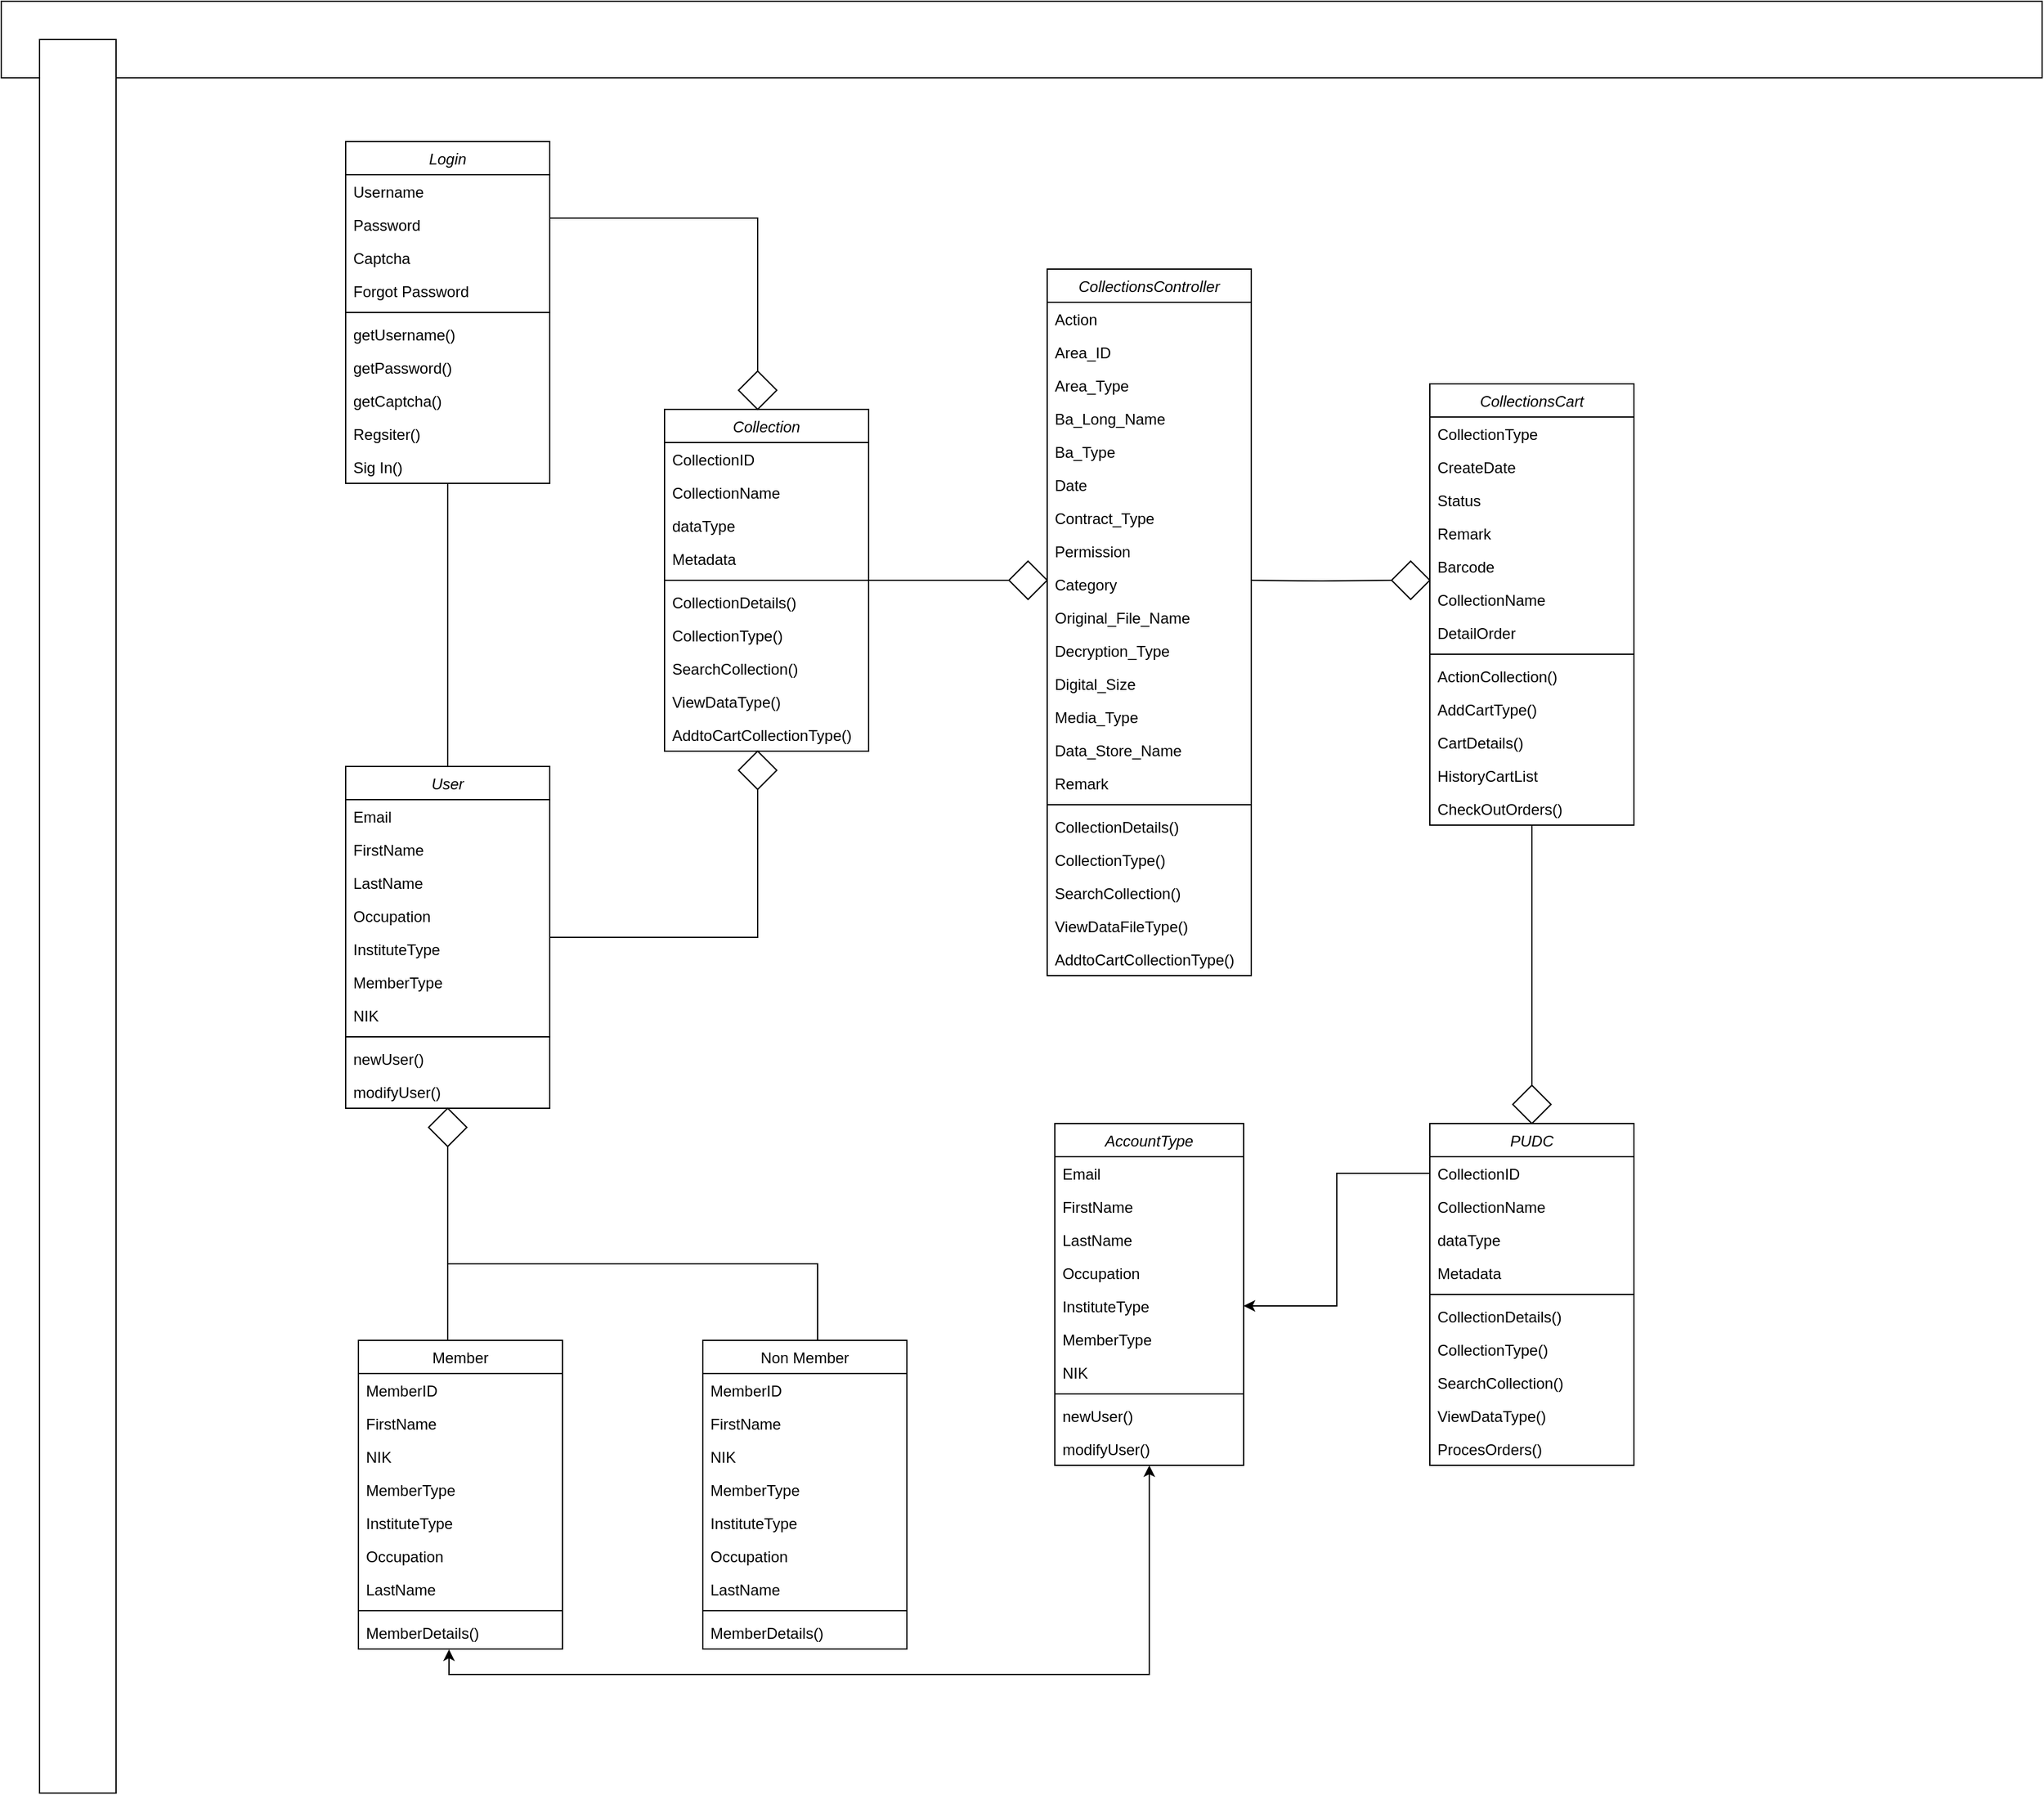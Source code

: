 <mxfile version="24.4.14" type="github">
  <diagram id="C5RBs43oDa-KdzZeNtuy" name="Page-1">
    <mxGraphModel dx="2333" dy="1451" grid="1" gridSize="10" guides="1" tooltips="1" connect="1" arrows="1" fold="1" page="1" pageScale="1" pageWidth="827" pageHeight="1169" math="0" shadow="0">
      <root>
        <mxCell id="WIyWlLk6GJQsqaUBKTNV-0" />
        <mxCell id="WIyWlLk6GJQsqaUBKTNV-1" parent="WIyWlLk6GJQsqaUBKTNV-0" />
        <mxCell id="UqQDtrvX5HuczE6TUt0a-64" style="edgeStyle=orthogonalEdgeStyle;rounded=0;orthogonalLoop=1;jettySize=auto;html=1;entryX=0.5;entryY=0;entryDx=0;entryDy=0;endArrow=none;endFill=0;" edge="1" parent="WIyWlLk6GJQsqaUBKTNV-1" source="UqQDtrvX5HuczE6TUt0a-0" target="UqQDtrvX5HuczE6TUt0a-16">
          <mxGeometry relative="1" as="geometry" />
        </mxCell>
        <mxCell id="UqQDtrvX5HuczE6TUt0a-68" value="" style="edgeStyle=orthogonalEdgeStyle;rounded=0;orthogonalLoop=1;jettySize=auto;html=1;endArrow=none;endFill=0;entryX=0.5;entryY=0;entryDx=0;entryDy=0;" edge="1" parent="WIyWlLk6GJQsqaUBKTNV-1" target="UqQDtrvX5HuczE6TUt0a-67">
          <mxGeometry relative="1" as="geometry">
            <mxPoint x="430" y="200.001" as="sourcePoint" />
            <mxPoint x="593.0" y="246.91" as="targetPoint" />
            <Array as="points">
              <mxPoint x="593" y="200" />
            </Array>
          </mxGeometry>
        </mxCell>
        <mxCell id="UqQDtrvX5HuczE6TUt0a-0" value="Login" style="swimlane;fontStyle=2;align=center;verticalAlign=top;childLayout=stackLayout;horizontal=1;startSize=26;horizontalStack=0;resizeParent=1;resizeLast=0;collapsible=1;marginBottom=0;rounded=0;shadow=0;strokeWidth=1;" vertex="1" parent="WIyWlLk6GJQsqaUBKTNV-1">
          <mxGeometry x="270" y="140" width="160" height="268" as="geometry">
            <mxRectangle x="230" y="140" width="160" height="26" as="alternateBounds" />
          </mxGeometry>
        </mxCell>
        <mxCell id="UqQDtrvX5HuczE6TUt0a-1" value="Username" style="text;align=left;verticalAlign=top;spacingLeft=4;spacingRight=4;overflow=hidden;rotatable=0;points=[[0,0.5],[1,0.5]];portConstraint=eastwest;" vertex="1" parent="UqQDtrvX5HuczE6TUt0a-0">
          <mxGeometry y="26" width="160" height="26" as="geometry" />
        </mxCell>
        <mxCell id="UqQDtrvX5HuczE6TUt0a-2" value="Password" style="text;align=left;verticalAlign=top;spacingLeft=4;spacingRight=4;overflow=hidden;rotatable=0;points=[[0,0.5],[1,0.5]];portConstraint=eastwest;rounded=0;shadow=0;html=0;" vertex="1" parent="UqQDtrvX5HuczE6TUt0a-0">
          <mxGeometry y="52" width="160" height="26" as="geometry" />
        </mxCell>
        <mxCell id="UqQDtrvX5HuczE6TUt0a-3" value="Captcha" style="text;align=left;verticalAlign=top;spacingLeft=4;spacingRight=4;overflow=hidden;rotatable=0;points=[[0,0.5],[1,0.5]];portConstraint=eastwest;rounded=0;shadow=0;html=0;" vertex="1" parent="UqQDtrvX5HuczE6TUt0a-0">
          <mxGeometry y="78" width="160" height="26" as="geometry" />
        </mxCell>
        <mxCell id="UqQDtrvX5HuczE6TUt0a-10" value="Forgot Password" style="text;align=left;verticalAlign=top;spacingLeft=4;spacingRight=4;overflow=hidden;rotatable=0;points=[[0,0.5],[1,0.5]];portConstraint=eastwest;rounded=0;shadow=0;html=0;" vertex="1" parent="UqQDtrvX5HuczE6TUt0a-0">
          <mxGeometry y="104" width="160" height="26" as="geometry" />
        </mxCell>
        <mxCell id="UqQDtrvX5HuczE6TUt0a-4" value="" style="line;html=1;strokeWidth=1;align=left;verticalAlign=middle;spacingTop=-1;spacingLeft=3;spacingRight=3;rotatable=0;labelPosition=right;points=[];portConstraint=eastwest;" vertex="1" parent="UqQDtrvX5HuczE6TUt0a-0">
          <mxGeometry y="130" width="160" height="8" as="geometry" />
        </mxCell>
        <mxCell id="UqQDtrvX5HuczE6TUt0a-5" value="getUsername()" style="text;align=left;verticalAlign=top;spacingLeft=4;spacingRight=4;overflow=hidden;rotatable=0;points=[[0,0.5],[1,0.5]];portConstraint=eastwest;" vertex="1" parent="UqQDtrvX5HuczE6TUt0a-0">
          <mxGeometry y="138" width="160" height="26" as="geometry" />
        </mxCell>
        <mxCell id="UqQDtrvX5HuczE6TUt0a-6" value="getPassword()" style="text;align=left;verticalAlign=top;spacingLeft=4;spacingRight=4;overflow=hidden;rotatable=0;points=[[0,0.5],[1,0.5]];portConstraint=eastwest;" vertex="1" parent="UqQDtrvX5HuczE6TUt0a-0">
          <mxGeometry y="164" width="160" height="26" as="geometry" />
        </mxCell>
        <mxCell id="UqQDtrvX5HuczE6TUt0a-7" value="getCaptcha()" style="text;align=left;verticalAlign=top;spacingLeft=4;spacingRight=4;overflow=hidden;rotatable=0;points=[[0,0.5],[1,0.5]];portConstraint=eastwest;" vertex="1" parent="UqQDtrvX5HuczE6TUt0a-0">
          <mxGeometry y="190" width="160" height="26" as="geometry" />
        </mxCell>
        <mxCell id="UqQDtrvX5HuczE6TUt0a-52" value="Regsiter()" style="text;align=left;verticalAlign=top;spacingLeft=4;spacingRight=4;overflow=hidden;rotatable=0;points=[[0,0.5],[1,0.5]];portConstraint=eastwest;" vertex="1" parent="UqQDtrvX5HuczE6TUt0a-0">
          <mxGeometry y="216" width="160" height="26" as="geometry" />
        </mxCell>
        <mxCell id="UqQDtrvX5HuczE6TUt0a-8" value="Sig In()" style="text;align=left;verticalAlign=top;spacingLeft=4;spacingRight=4;overflow=hidden;rotatable=0;points=[[0,0.5],[1,0.5]];portConstraint=eastwest;" vertex="1" parent="UqQDtrvX5HuczE6TUt0a-0">
          <mxGeometry y="242" width="160" height="26" as="geometry" />
        </mxCell>
        <mxCell id="UqQDtrvX5HuczE6TUt0a-70" value="" style="edgeStyle=orthogonalEdgeStyle;rounded=0;orthogonalLoop=1;jettySize=auto;html=1;endArrow=none;endFill=0;" edge="1" parent="WIyWlLk6GJQsqaUBKTNV-1" source="UqQDtrvX5HuczE6TUt0a-16" target="UqQDtrvX5HuczE6TUt0a-69">
          <mxGeometry relative="1" as="geometry">
            <Array as="points">
              <mxPoint x="593" y="764" />
            </Array>
          </mxGeometry>
        </mxCell>
        <mxCell id="UqQDtrvX5HuczE6TUt0a-16" value="User" style="swimlane;fontStyle=2;align=center;verticalAlign=top;childLayout=stackLayout;horizontal=1;startSize=26;horizontalStack=0;resizeParent=1;resizeLast=0;collapsible=1;marginBottom=0;rounded=0;shadow=0;strokeWidth=1;" vertex="1" parent="WIyWlLk6GJQsqaUBKTNV-1">
          <mxGeometry x="270" y="630" width="160" height="268" as="geometry">
            <mxRectangle x="230" y="140" width="160" height="26" as="alternateBounds" />
          </mxGeometry>
        </mxCell>
        <mxCell id="UqQDtrvX5HuczE6TUt0a-17" value="Email    " style="text;align=left;verticalAlign=top;spacingLeft=4;spacingRight=4;overflow=hidden;rotatable=0;points=[[0,0.5],[1,0.5]];portConstraint=eastwest;" vertex="1" parent="UqQDtrvX5HuczE6TUt0a-16">
          <mxGeometry y="26" width="160" height="26" as="geometry" />
        </mxCell>
        <mxCell id="UqQDtrvX5HuczE6TUt0a-18" value="FirstName" style="text;align=left;verticalAlign=top;spacingLeft=4;spacingRight=4;overflow=hidden;rotatable=0;points=[[0,0.5],[1,0.5]];portConstraint=eastwest;rounded=0;shadow=0;html=0;" vertex="1" parent="UqQDtrvX5HuczE6TUt0a-16">
          <mxGeometry y="52" width="160" height="26" as="geometry" />
        </mxCell>
        <mxCell id="UqQDtrvX5HuczE6TUt0a-19" value="LastName" style="text;align=left;verticalAlign=top;spacingLeft=4;spacingRight=4;overflow=hidden;rotatable=0;points=[[0,0.5],[1,0.5]];portConstraint=eastwest;rounded=0;shadow=0;html=0;" vertex="1" parent="UqQDtrvX5HuczE6TUt0a-16">
          <mxGeometry y="78" width="160" height="26" as="geometry" />
        </mxCell>
        <mxCell id="UqQDtrvX5HuczE6TUt0a-20" value="Occupation" style="text;align=left;verticalAlign=top;spacingLeft=4;spacingRight=4;overflow=hidden;rotatable=0;points=[[0,0.5],[1,0.5]];portConstraint=eastwest;" vertex="1" parent="UqQDtrvX5HuczE6TUt0a-16">
          <mxGeometry y="104" width="160" height="26" as="geometry" />
        </mxCell>
        <mxCell id="UqQDtrvX5HuczE6TUt0a-21" value="InstituteType" style="text;align=left;verticalAlign=top;spacingLeft=4;spacingRight=4;overflow=hidden;rotatable=0;points=[[0,0.5],[1,0.5]];portConstraint=eastwest;" vertex="1" parent="UqQDtrvX5HuczE6TUt0a-16">
          <mxGeometry y="130" width="160" height="26" as="geometry" />
        </mxCell>
        <mxCell id="UqQDtrvX5HuczE6TUt0a-22" value="MemberType" style="text;align=left;verticalAlign=top;spacingLeft=4;spacingRight=4;overflow=hidden;rotatable=0;points=[[0,0.5],[1,0.5]];portConstraint=eastwest;" vertex="1" parent="UqQDtrvX5HuczE6TUt0a-16">
          <mxGeometry y="156" width="160" height="26" as="geometry" />
        </mxCell>
        <mxCell id="UqQDtrvX5HuczE6TUt0a-23" value="NIK" style="text;align=left;verticalAlign=top;spacingLeft=4;spacingRight=4;overflow=hidden;rotatable=0;points=[[0,0.5],[1,0.5]];portConstraint=eastwest;rounded=0;shadow=0;html=0;" vertex="1" parent="UqQDtrvX5HuczE6TUt0a-16">
          <mxGeometry y="182" width="160" height="26" as="geometry" />
        </mxCell>
        <mxCell id="UqQDtrvX5HuczE6TUt0a-24" value="" style="line;html=1;strokeWidth=1;align=left;verticalAlign=middle;spacingTop=-1;spacingLeft=3;spacingRight=3;rotatable=0;labelPosition=right;points=[];portConstraint=eastwest;" vertex="1" parent="UqQDtrvX5HuczE6TUt0a-16">
          <mxGeometry y="208" width="160" height="8" as="geometry" />
        </mxCell>
        <mxCell id="UqQDtrvX5HuczE6TUt0a-25" value="newUser()" style="text;align=left;verticalAlign=top;spacingLeft=4;spacingRight=4;overflow=hidden;rotatable=0;points=[[0,0.5],[1,0.5]];portConstraint=eastwest;rounded=0;shadow=0;html=0;" vertex="1" parent="UqQDtrvX5HuczE6TUt0a-16">
          <mxGeometry y="216" width="160" height="26" as="geometry" />
        </mxCell>
        <mxCell id="UqQDtrvX5HuczE6TUt0a-26" value="modifyUser()" style="text;align=left;verticalAlign=top;spacingLeft=4;spacingRight=4;overflow=hidden;rotatable=0;points=[[0,0.5],[1,0.5]];portConstraint=eastwest;" vertex="1" parent="UqQDtrvX5HuczE6TUt0a-16">
          <mxGeometry y="242" width="160" height="26" as="geometry" />
        </mxCell>
        <mxCell id="UqQDtrvX5HuczE6TUt0a-51" style="edgeStyle=orthogonalEdgeStyle;rounded=0;orthogonalLoop=1;jettySize=auto;html=1;entryX=0.5;entryY=1;entryDx=0;entryDy=0;endArrow=none;endFill=0;" edge="1" parent="WIyWlLk6GJQsqaUBKTNV-1" source="UqQDtrvX5HuczE6TUt0a-27" target="UqQDtrvX5HuczE6TUt0a-98">
          <mxGeometry relative="1" as="geometry">
            <mxPoint x="350" y="930" as="targetPoint" />
            <Array as="points">
              <mxPoint x="350" y="1040" />
              <mxPoint x="350" y="1040" />
            </Array>
          </mxGeometry>
        </mxCell>
        <mxCell id="UqQDtrvX5HuczE6TUt0a-27" value="Member" style="swimlane;fontStyle=0;align=center;verticalAlign=top;childLayout=stackLayout;horizontal=1;startSize=26;horizontalStack=0;resizeParent=1;resizeLast=0;collapsible=1;marginBottom=0;rounded=0;shadow=0;strokeWidth=1;" vertex="1" parent="WIyWlLk6GJQsqaUBKTNV-1">
          <mxGeometry x="280" y="1080" width="160" height="242" as="geometry">
            <mxRectangle x="340" y="380" width="170" height="26" as="alternateBounds" />
          </mxGeometry>
        </mxCell>
        <mxCell id="UqQDtrvX5HuczE6TUt0a-28" value="MemberID" style="text;align=left;verticalAlign=top;spacingLeft=4;spacingRight=4;overflow=hidden;rotatable=0;points=[[0,0.5],[1,0.5]];portConstraint=eastwest;" vertex="1" parent="UqQDtrvX5HuczE6TUt0a-27">
          <mxGeometry y="26" width="160" height="26" as="geometry" />
        </mxCell>
        <mxCell id="UqQDtrvX5HuczE6TUt0a-34" value="FirstName" style="text;align=left;verticalAlign=top;spacingLeft=4;spacingRight=4;overflow=hidden;rotatable=0;points=[[0,0.5],[1,0.5]];portConstraint=eastwest;rounded=0;shadow=0;html=0;" vertex="1" parent="UqQDtrvX5HuczE6TUt0a-27">
          <mxGeometry y="52" width="160" height="26" as="geometry" />
        </mxCell>
        <mxCell id="UqQDtrvX5HuczE6TUt0a-39" value="NIK" style="text;align=left;verticalAlign=top;spacingLeft=4;spacingRight=4;overflow=hidden;rotatable=0;points=[[0,0.5],[1,0.5]];portConstraint=eastwest;rounded=0;shadow=0;html=0;" vertex="1" parent="UqQDtrvX5HuczE6TUt0a-27">
          <mxGeometry y="78" width="160" height="26" as="geometry" />
        </mxCell>
        <mxCell id="UqQDtrvX5HuczE6TUt0a-38" value="MemberType" style="text;align=left;verticalAlign=top;spacingLeft=4;spacingRight=4;overflow=hidden;rotatable=0;points=[[0,0.5],[1,0.5]];portConstraint=eastwest;" vertex="1" parent="UqQDtrvX5HuczE6TUt0a-27">
          <mxGeometry y="104" width="160" height="26" as="geometry" />
        </mxCell>
        <mxCell id="UqQDtrvX5HuczE6TUt0a-37" value="InstituteType" style="text;align=left;verticalAlign=top;spacingLeft=4;spacingRight=4;overflow=hidden;rotatable=0;points=[[0,0.5],[1,0.5]];portConstraint=eastwest;" vertex="1" parent="UqQDtrvX5HuczE6TUt0a-27">
          <mxGeometry y="130" width="160" height="26" as="geometry" />
        </mxCell>
        <mxCell id="UqQDtrvX5HuczE6TUt0a-36" value="Occupation" style="text;align=left;verticalAlign=top;spacingLeft=4;spacingRight=4;overflow=hidden;rotatable=0;points=[[0,0.5],[1,0.5]];portConstraint=eastwest;" vertex="1" parent="UqQDtrvX5HuczE6TUt0a-27">
          <mxGeometry y="156" width="160" height="26" as="geometry" />
        </mxCell>
        <mxCell id="UqQDtrvX5HuczE6TUt0a-35" value="LastName" style="text;align=left;verticalAlign=top;spacingLeft=4;spacingRight=4;overflow=hidden;rotatable=0;points=[[0,0.5],[1,0.5]];portConstraint=eastwest;rounded=0;shadow=0;html=0;" vertex="1" parent="UqQDtrvX5HuczE6TUt0a-27">
          <mxGeometry y="182" width="160" height="26" as="geometry" />
        </mxCell>
        <mxCell id="UqQDtrvX5HuczE6TUt0a-29" value="" style="line;html=1;strokeWidth=1;align=left;verticalAlign=middle;spacingTop=-1;spacingLeft=3;spacingRight=3;rotatable=0;labelPosition=right;points=[];portConstraint=eastwest;" vertex="1" parent="UqQDtrvX5HuczE6TUt0a-27">
          <mxGeometry y="208" width="160" height="8" as="geometry" />
        </mxCell>
        <mxCell id="UqQDtrvX5HuczE6TUt0a-31" value="MemberDetails()" style="text;align=left;verticalAlign=top;spacingLeft=4;spacingRight=4;overflow=hidden;rotatable=0;points=[[0,0.5],[1,0.5]];portConstraint=eastwest;" vertex="1" parent="UqQDtrvX5HuczE6TUt0a-27">
          <mxGeometry y="216" width="160" height="26" as="geometry" />
        </mxCell>
        <mxCell id="UqQDtrvX5HuczE6TUt0a-40" value="Non Member" style="swimlane;fontStyle=0;align=center;verticalAlign=top;childLayout=stackLayout;horizontal=1;startSize=26;horizontalStack=0;resizeParent=1;resizeLast=0;collapsible=1;marginBottom=0;rounded=0;shadow=0;strokeWidth=1;" vertex="1" parent="WIyWlLk6GJQsqaUBKTNV-1">
          <mxGeometry x="550" y="1080" width="160" height="242" as="geometry">
            <mxRectangle x="340" y="380" width="170" height="26" as="alternateBounds" />
          </mxGeometry>
        </mxCell>
        <mxCell id="UqQDtrvX5HuczE6TUt0a-41" value="MemberID" style="text;align=left;verticalAlign=top;spacingLeft=4;spacingRight=4;overflow=hidden;rotatable=0;points=[[0,0.5],[1,0.5]];portConstraint=eastwest;" vertex="1" parent="UqQDtrvX5HuczE6TUt0a-40">
          <mxGeometry y="26" width="160" height="26" as="geometry" />
        </mxCell>
        <mxCell id="UqQDtrvX5HuczE6TUt0a-42" value="FirstName" style="text;align=left;verticalAlign=top;spacingLeft=4;spacingRight=4;overflow=hidden;rotatable=0;points=[[0,0.5],[1,0.5]];portConstraint=eastwest;rounded=0;shadow=0;html=0;" vertex="1" parent="UqQDtrvX5HuczE6TUt0a-40">
          <mxGeometry y="52" width="160" height="26" as="geometry" />
        </mxCell>
        <mxCell id="UqQDtrvX5HuczE6TUt0a-43" value="NIK" style="text;align=left;verticalAlign=top;spacingLeft=4;spacingRight=4;overflow=hidden;rotatable=0;points=[[0,0.5],[1,0.5]];portConstraint=eastwest;rounded=0;shadow=0;html=0;" vertex="1" parent="UqQDtrvX5HuczE6TUt0a-40">
          <mxGeometry y="78" width="160" height="26" as="geometry" />
        </mxCell>
        <mxCell id="UqQDtrvX5HuczE6TUt0a-44" value="MemberType" style="text;align=left;verticalAlign=top;spacingLeft=4;spacingRight=4;overflow=hidden;rotatable=0;points=[[0,0.5],[1,0.5]];portConstraint=eastwest;" vertex="1" parent="UqQDtrvX5HuczE6TUt0a-40">
          <mxGeometry y="104" width="160" height="26" as="geometry" />
        </mxCell>
        <mxCell id="UqQDtrvX5HuczE6TUt0a-45" value="InstituteType" style="text;align=left;verticalAlign=top;spacingLeft=4;spacingRight=4;overflow=hidden;rotatable=0;points=[[0,0.5],[1,0.5]];portConstraint=eastwest;" vertex="1" parent="UqQDtrvX5HuczE6TUt0a-40">
          <mxGeometry y="130" width="160" height="26" as="geometry" />
        </mxCell>
        <mxCell id="UqQDtrvX5HuczE6TUt0a-46" value="Occupation" style="text;align=left;verticalAlign=top;spacingLeft=4;spacingRight=4;overflow=hidden;rotatable=0;points=[[0,0.5],[1,0.5]];portConstraint=eastwest;" vertex="1" parent="UqQDtrvX5HuczE6TUt0a-40">
          <mxGeometry y="156" width="160" height="26" as="geometry" />
        </mxCell>
        <mxCell id="UqQDtrvX5HuczE6TUt0a-47" value="LastName" style="text;align=left;verticalAlign=top;spacingLeft=4;spacingRight=4;overflow=hidden;rotatable=0;points=[[0,0.5],[1,0.5]];portConstraint=eastwest;rounded=0;shadow=0;html=0;" vertex="1" parent="UqQDtrvX5HuczE6TUt0a-40">
          <mxGeometry y="182" width="160" height="26" as="geometry" />
        </mxCell>
        <mxCell id="UqQDtrvX5HuczE6TUt0a-48" value="" style="line;html=1;strokeWidth=1;align=left;verticalAlign=middle;spacingTop=-1;spacingLeft=3;spacingRight=3;rotatable=0;labelPosition=right;points=[];portConstraint=eastwest;" vertex="1" parent="UqQDtrvX5HuczE6TUt0a-40">
          <mxGeometry y="208" width="160" height="8" as="geometry" />
        </mxCell>
        <mxCell id="UqQDtrvX5HuczE6TUt0a-49" value="MemberDetails()" style="text;align=left;verticalAlign=top;spacingLeft=4;spacingRight=4;overflow=hidden;rotatable=0;points=[[0,0.5],[1,0.5]];portConstraint=eastwest;" vertex="1" parent="UqQDtrvX5HuczE6TUt0a-40">
          <mxGeometry y="216" width="160" height="26" as="geometry" />
        </mxCell>
        <mxCell id="UqQDtrvX5HuczE6TUt0a-96" value="" style="edgeStyle=orthogonalEdgeStyle;rounded=0;orthogonalLoop=1;jettySize=auto;html=1;entryX=0;entryY=0.5;entryDx=0;entryDy=0;endArrow=none;endFill=0;" edge="1" parent="WIyWlLk6GJQsqaUBKTNV-1" source="UqQDtrvX5HuczE6TUt0a-53" target="UqQDtrvX5HuczE6TUt0a-97">
          <mxGeometry relative="1" as="geometry">
            <mxPoint x="715" y="840" as="targetPoint" />
          </mxGeometry>
        </mxCell>
        <mxCell id="UqQDtrvX5HuczE6TUt0a-53" value="Collection" style="swimlane;fontStyle=2;align=center;verticalAlign=top;childLayout=stackLayout;horizontal=1;startSize=26;horizontalStack=0;resizeParent=1;resizeLast=0;collapsible=1;marginBottom=0;rounded=0;shadow=0;strokeWidth=1;" vertex="1" parent="WIyWlLk6GJQsqaUBKTNV-1">
          <mxGeometry x="520" y="350" width="160" height="268" as="geometry">
            <mxRectangle x="230" y="140" width="160" height="26" as="alternateBounds" />
          </mxGeometry>
        </mxCell>
        <mxCell id="UqQDtrvX5HuczE6TUt0a-54" value="CollectionID" style="text;align=left;verticalAlign=top;spacingLeft=4;spacingRight=4;overflow=hidden;rotatable=0;points=[[0,0.5],[1,0.5]];portConstraint=eastwest;" vertex="1" parent="UqQDtrvX5HuczE6TUt0a-53">
          <mxGeometry y="26" width="160" height="26" as="geometry" />
        </mxCell>
        <mxCell id="UqQDtrvX5HuczE6TUt0a-55" value="CollectionName" style="text;align=left;verticalAlign=top;spacingLeft=4;spacingRight=4;overflow=hidden;rotatable=0;points=[[0,0.5],[1,0.5]];portConstraint=eastwest;rounded=0;shadow=0;html=0;" vertex="1" parent="UqQDtrvX5HuczE6TUt0a-53">
          <mxGeometry y="52" width="160" height="26" as="geometry" />
        </mxCell>
        <mxCell id="UqQDtrvX5HuczE6TUt0a-56" value="dataType" style="text;align=left;verticalAlign=top;spacingLeft=4;spacingRight=4;overflow=hidden;rotatable=0;points=[[0,0.5],[1,0.5]];portConstraint=eastwest;rounded=0;shadow=0;html=0;" vertex="1" parent="UqQDtrvX5HuczE6TUt0a-53">
          <mxGeometry y="78" width="160" height="26" as="geometry" />
        </mxCell>
        <mxCell id="UqQDtrvX5HuczE6TUt0a-57" value="Metadata" style="text;align=left;verticalAlign=top;spacingLeft=4;spacingRight=4;overflow=hidden;rotatable=0;points=[[0,0.5],[1,0.5]];portConstraint=eastwest;rounded=0;shadow=0;html=0;" vertex="1" parent="UqQDtrvX5HuczE6TUt0a-53">
          <mxGeometry y="104" width="160" height="26" as="geometry" />
        </mxCell>
        <mxCell id="UqQDtrvX5HuczE6TUt0a-58" value="" style="line;html=1;strokeWidth=1;align=left;verticalAlign=middle;spacingTop=-1;spacingLeft=3;spacingRight=3;rotatable=0;labelPosition=right;points=[];portConstraint=eastwest;" vertex="1" parent="UqQDtrvX5HuczE6TUt0a-53">
          <mxGeometry y="130" width="160" height="8" as="geometry" />
        </mxCell>
        <mxCell id="UqQDtrvX5HuczE6TUt0a-59" value="CollectionDetails()" style="text;align=left;verticalAlign=top;spacingLeft=4;spacingRight=4;overflow=hidden;rotatable=0;points=[[0,0.5],[1,0.5]];portConstraint=eastwest;" vertex="1" parent="UqQDtrvX5HuczE6TUt0a-53">
          <mxGeometry y="138" width="160" height="26" as="geometry" />
        </mxCell>
        <mxCell id="UqQDtrvX5HuczE6TUt0a-60" value="CollectionType()" style="text;align=left;verticalAlign=top;spacingLeft=4;spacingRight=4;overflow=hidden;rotatable=0;points=[[0,0.5],[1,0.5]];portConstraint=eastwest;" vertex="1" parent="UqQDtrvX5HuczE6TUt0a-53">
          <mxGeometry y="164" width="160" height="26" as="geometry" />
        </mxCell>
        <mxCell id="UqQDtrvX5HuczE6TUt0a-61" value="SearchCollection()" style="text;align=left;verticalAlign=top;spacingLeft=4;spacingRight=4;overflow=hidden;rotatable=0;points=[[0,0.5],[1,0.5]];portConstraint=eastwest;" vertex="1" parent="UqQDtrvX5HuczE6TUt0a-53">
          <mxGeometry y="190" width="160" height="26" as="geometry" />
        </mxCell>
        <mxCell id="UqQDtrvX5HuczE6TUt0a-62" value="ViewDataType()" style="text;align=left;verticalAlign=top;spacingLeft=4;spacingRight=4;overflow=hidden;rotatable=0;points=[[0,0.5],[1,0.5]];portConstraint=eastwest;" vertex="1" parent="UqQDtrvX5HuczE6TUt0a-53">
          <mxGeometry y="216" width="160" height="26" as="geometry" />
        </mxCell>
        <mxCell id="UqQDtrvX5HuczE6TUt0a-63" value="AddtoCartCollectionType()" style="text;align=left;verticalAlign=top;spacingLeft=4;spacingRight=4;overflow=hidden;rotatable=0;points=[[0,0.5],[1,0.5]];portConstraint=eastwest;" vertex="1" parent="UqQDtrvX5HuczE6TUt0a-53">
          <mxGeometry y="242" width="160" height="26" as="geometry" />
        </mxCell>
        <mxCell id="UqQDtrvX5HuczE6TUt0a-67" value="" style="rhombus;whiteSpace=wrap;html=1;verticalAlign=top;fontStyle=2;startSize=26;rounded=0;shadow=0;strokeWidth=1;" vertex="1" parent="WIyWlLk6GJQsqaUBKTNV-1">
          <mxGeometry x="578" y="320" width="30" height="30" as="geometry" />
        </mxCell>
        <mxCell id="UqQDtrvX5HuczE6TUt0a-69" value="" style="rhombus;whiteSpace=wrap;html=1;verticalAlign=top;fontStyle=2;startSize=26;rounded=0;shadow=0;strokeWidth=1;" vertex="1" parent="WIyWlLk6GJQsqaUBKTNV-1">
          <mxGeometry x="578" y="618" width="30" height="30" as="geometry" />
        </mxCell>
        <mxCell id="UqQDtrvX5HuczE6TUt0a-71" value="CollectionsController" style="swimlane;fontStyle=2;align=center;verticalAlign=top;childLayout=stackLayout;horizontal=1;startSize=26;horizontalStack=0;resizeParent=1;resizeLast=0;collapsible=1;marginBottom=0;rounded=0;shadow=0;strokeWidth=1;" vertex="1" parent="WIyWlLk6GJQsqaUBKTNV-1">
          <mxGeometry x="820" y="240" width="160" height="554" as="geometry">
            <mxRectangle x="230" y="140" width="160" height="26" as="alternateBounds" />
          </mxGeometry>
        </mxCell>
        <mxCell id="UqQDtrvX5HuczE6TUt0a-72" value="Action" style="text;align=left;verticalAlign=top;spacingLeft=4;spacingRight=4;overflow=hidden;rotatable=0;points=[[0,0.5],[1,0.5]];portConstraint=eastwest;" vertex="1" parent="UqQDtrvX5HuczE6TUt0a-71">
          <mxGeometry y="26" width="160" height="26" as="geometry" />
        </mxCell>
        <mxCell id="UqQDtrvX5HuczE6TUt0a-73" value="Area_ID" style="text;align=left;verticalAlign=top;spacingLeft=4;spacingRight=4;overflow=hidden;rotatable=0;points=[[0,0.5],[1,0.5]];portConstraint=eastwest;rounded=0;shadow=0;html=0;" vertex="1" parent="UqQDtrvX5HuczE6TUt0a-71">
          <mxGeometry y="52" width="160" height="26" as="geometry" />
        </mxCell>
        <mxCell id="UqQDtrvX5HuczE6TUt0a-74" value="Area_Type" style="text;align=left;verticalAlign=top;spacingLeft=4;spacingRight=4;overflow=hidden;rotatable=0;points=[[0,0.5],[1,0.5]];portConstraint=eastwest;rounded=0;shadow=0;html=0;" vertex="1" parent="UqQDtrvX5HuczE6TUt0a-71">
          <mxGeometry y="78" width="160" height="26" as="geometry" />
        </mxCell>
        <mxCell id="UqQDtrvX5HuczE6TUt0a-75" value="Ba_Long_Name" style="text;align=left;verticalAlign=top;spacingLeft=4;spacingRight=4;overflow=hidden;rotatable=0;points=[[0,0.5],[1,0.5]];portConstraint=eastwest;rounded=0;shadow=0;html=0;" vertex="1" parent="UqQDtrvX5HuczE6TUt0a-71">
          <mxGeometry y="104" width="160" height="26" as="geometry" />
        </mxCell>
        <mxCell id="UqQDtrvX5HuczE6TUt0a-82" value="Ba_Type" style="text;align=left;verticalAlign=top;spacingLeft=4;spacingRight=4;overflow=hidden;rotatable=0;points=[[0,0.5],[1,0.5]];portConstraint=eastwest;rounded=0;shadow=0;html=0;" vertex="1" parent="UqQDtrvX5HuczE6TUt0a-71">
          <mxGeometry y="130" width="160" height="26" as="geometry" />
        </mxCell>
        <mxCell id="UqQDtrvX5HuczE6TUt0a-83" value="Date" style="text;align=left;verticalAlign=top;spacingLeft=4;spacingRight=4;overflow=hidden;rotatable=0;points=[[0,0.5],[1,0.5]];portConstraint=eastwest;rounded=0;shadow=0;html=0;" vertex="1" parent="UqQDtrvX5HuczE6TUt0a-71">
          <mxGeometry y="156" width="160" height="26" as="geometry" />
        </mxCell>
        <mxCell id="UqQDtrvX5HuczE6TUt0a-84" value="Contract_Type" style="text;align=left;verticalAlign=top;spacingLeft=4;spacingRight=4;overflow=hidden;rotatable=0;points=[[0,0.5],[1,0.5]];portConstraint=eastwest;rounded=0;shadow=0;html=0;" vertex="1" parent="UqQDtrvX5HuczE6TUt0a-71">
          <mxGeometry y="182" width="160" height="26" as="geometry" />
        </mxCell>
        <mxCell id="UqQDtrvX5HuczE6TUt0a-85" value="Permission" style="text;align=left;verticalAlign=top;spacingLeft=4;spacingRight=4;overflow=hidden;rotatable=0;points=[[0,0.5],[1,0.5]];portConstraint=eastwest;rounded=0;shadow=0;html=0;" vertex="1" parent="UqQDtrvX5HuczE6TUt0a-71">
          <mxGeometry y="208" width="160" height="26" as="geometry" />
        </mxCell>
        <mxCell id="UqQDtrvX5HuczE6TUt0a-87" value="Category" style="text;align=left;verticalAlign=top;spacingLeft=4;spacingRight=4;overflow=hidden;rotatable=0;points=[[0,0.5],[1,0.5]];portConstraint=eastwest;rounded=0;shadow=0;html=0;" vertex="1" parent="UqQDtrvX5HuczE6TUt0a-71">
          <mxGeometry y="234" width="160" height="26" as="geometry" />
        </mxCell>
        <mxCell id="UqQDtrvX5HuczE6TUt0a-86" value="Original_File_Name" style="text;align=left;verticalAlign=top;spacingLeft=4;spacingRight=4;overflow=hidden;rotatable=0;points=[[0,0.5],[1,0.5]];portConstraint=eastwest;rounded=0;shadow=0;html=0;" vertex="1" parent="UqQDtrvX5HuczE6TUt0a-71">
          <mxGeometry y="260" width="160" height="26" as="geometry" />
        </mxCell>
        <mxCell id="UqQDtrvX5HuczE6TUt0a-88" value="Decryption_Type" style="text;align=left;verticalAlign=top;spacingLeft=4;spacingRight=4;overflow=hidden;rotatable=0;points=[[0,0.5],[1,0.5]];portConstraint=eastwest;rounded=0;shadow=0;html=0;" vertex="1" parent="UqQDtrvX5HuczE6TUt0a-71">
          <mxGeometry y="286" width="160" height="26" as="geometry" />
        </mxCell>
        <mxCell id="UqQDtrvX5HuczE6TUt0a-89" value="Digital_Size" style="text;align=left;verticalAlign=top;spacingLeft=4;spacingRight=4;overflow=hidden;rotatable=0;points=[[0,0.5],[1,0.5]];portConstraint=eastwest;rounded=0;shadow=0;html=0;" vertex="1" parent="UqQDtrvX5HuczE6TUt0a-71">
          <mxGeometry y="312" width="160" height="26" as="geometry" />
        </mxCell>
        <mxCell id="UqQDtrvX5HuczE6TUt0a-91" value="Media_Type" style="text;align=left;verticalAlign=top;spacingLeft=4;spacingRight=4;overflow=hidden;rotatable=0;points=[[0,0.5],[1,0.5]];portConstraint=eastwest;rounded=0;shadow=0;html=0;" vertex="1" parent="UqQDtrvX5HuczE6TUt0a-71">
          <mxGeometry y="338" width="160" height="26" as="geometry" />
        </mxCell>
        <mxCell id="UqQDtrvX5HuczE6TUt0a-90" value="Data_Store_Name" style="text;align=left;verticalAlign=top;spacingLeft=4;spacingRight=4;overflow=hidden;rotatable=0;points=[[0,0.5],[1,0.5]];portConstraint=eastwest;rounded=0;shadow=0;html=0;" vertex="1" parent="UqQDtrvX5HuczE6TUt0a-71">
          <mxGeometry y="364" width="160" height="26" as="geometry" />
        </mxCell>
        <mxCell id="UqQDtrvX5HuczE6TUt0a-92" value="Remark" style="text;align=left;verticalAlign=top;spacingLeft=4;spacingRight=4;overflow=hidden;rotatable=0;points=[[0,0.5],[1,0.5]];portConstraint=eastwest;rounded=0;shadow=0;html=0;" vertex="1" parent="UqQDtrvX5HuczE6TUt0a-71">
          <mxGeometry y="390" width="160" height="26" as="geometry" />
        </mxCell>
        <mxCell id="UqQDtrvX5HuczE6TUt0a-76" value="" style="line;html=1;strokeWidth=1;align=left;verticalAlign=middle;spacingTop=-1;spacingLeft=3;spacingRight=3;rotatable=0;labelPosition=right;points=[];portConstraint=eastwest;" vertex="1" parent="UqQDtrvX5HuczE6TUt0a-71">
          <mxGeometry y="416" width="160" height="8" as="geometry" />
        </mxCell>
        <mxCell id="UqQDtrvX5HuczE6TUt0a-77" value="CollectionDetails()" style="text;align=left;verticalAlign=top;spacingLeft=4;spacingRight=4;overflow=hidden;rotatable=0;points=[[0,0.5],[1,0.5]];portConstraint=eastwest;" vertex="1" parent="UqQDtrvX5HuczE6TUt0a-71">
          <mxGeometry y="424" width="160" height="26" as="geometry" />
        </mxCell>
        <mxCell id="UqQDtrvX5HuczE6TUt0a-78" value="CollectionType()" style="text;align=left;verticalAlign=top;spacingLeft=4;spacingRight=4;overflow=hidden;rotatable=0;points=[[0,0.5],[1,0.5]];portConstraint=eastwest;" vertex="1" parent="UqQDtrvX5HuczE6TUt0a-71">
          <mxGeometry y="450" width="160" height="26" as="geometry" />
        </mxCell>
        <mxCell id="UqQDtrvX5HuczE6TUt0a-79" value="SearchCollection()" style="text;align=left;verticalAlign=top;spacingLeft=4;spacingRight=4;overflow=hidden;rotatable=0;points=[[0,0.5],[1,0.5]];portConstraint=eastwest;" vertex="1" parent="UqQDtrvX5HuczE6TUt0a-71">
          <mxGeometry y="476" width="160" height="26" as="geometry" />
        </mxCell>
        <mxCell id="UqQDtrvX5HuczE6TUt0a-80" value="ViewDataFileType()" style="text;align=left;verticalAlign=top;spacingLeft=4;spacingRight=4;overflow=hidden;rotatable=0;points=[[0,0.5],[1,0.5]];portConstraint=eastwest;" vertex="1" parent="UqQDtrvX5HuczE6TUt0a-71">
          <mxGeometry y="502" width="160" height="26" as="geometry" />
        </mxCell>
        <mxCell id="UqQDtrvX5HuczE6TUt0a-81" value="AddtoCartCollectionType()" style="text;align=left;verticalAlign=top;spacingLeft=4;spacingRight=4;overflow=hidden;rotatable=0;points=[[0,0.5],[1,0.5]];portConstraint=eastwest;" vertex="1" parent="UqQDtrvX5HuczE6TUt0a-71">
          <mxGeometry y="528" width="160" height="26" as="geometry" />
        </mxCell>
        <mxCell id="UqQDtrvX5HuczE6TUt0a-97" value="" style="rhombus;whiteSpace=wrap;html=1;" vertex="1" parent="WIyWlLk6GJQsqaUBKTNV-1">
          <mxGeometry x="790" y="469" width="30" height="30" as="geometry" />
        </mxCell>
        <mxCell id="UqQDtrvX5HuczE6TUt0a-99" value="" style="edgeStyle=orthogonalEdgeStyle;rounded=0;orthogonalLoop=1;jettySize=auto;html=1;entryX=0.5;entryY=1;entryDx=0;entryDy=0;endArrow=none;endFill=0;" edge="1" parent="WIyWlLk6GJQsqaUBKTNV-1" target="UqQDtrvX5HuczE6TUt0a-98">
          <mxGeometry relative="1" as="geometry">
            <mxPoint x="640" y="1080" as="sourcePoint" />
            <mxPoint x="320" y="928" as="targetPoint" />
            <Array as="points">
              <mxPoint x="640" y="1020" />
              <mxPoint x="350" y="1020" />
            </Array>
          </mxGeometry>
        </mxCell>
        <mxCell id="UqQDtrvX5HuczE6TUt0a-98" value="" style="rhombus;whiteSpace=wrap;html=1;verticalAlign=top;fontStyle=2;startSize=26;rounded=0;shadow=0;strokeWidth=1;" vertex="1" parent="WIyWlLk6GJQsqaUBKTNV-1">
          <mxGeometry x="335" y="898" width="30" height="30" as="geometry" />
        </mxCell>
        <mxCell id="UqQDtrvX5HuczE6TUt0a-154" style="edgeStyle=orthogonalEdgeStyle;rounded=0;orthogonalLoop=1;jettySize=auto;html=1;endArrow=none;endFill=0;entryX=0.5;entryY=0;entryDx=0;entryDy=0;" edge="1" parent="WIyWlLk6GJQsqaUBKTNV-1" source="UqQDtrvX5HuczE6TUt0a-123" target="UqQDtrvX5HuczE6TUt0a-153">
          <mxGeometry relative="1" as="geometry">
            <mxPoint x="1200" y="870" as="targetPoint" />
          </mxGeometry>
        </mxCell>
        <mxCell id="UqQDtrvX5HuczE6TUt0a-123" value="CollectionsCart" style="swimlane;fontStyle=2;align=center;verticalAlign=top;childLayout=stackLayout;horizontal=1;startSize=26;horizontalStack=0;resizeParent=1;resizeLast=0;collapsible=1;marginBottom=0;rounded=0;shadow=0;strokeWidth=1;" vertex="1" parent="WIyWlLk6GJQsqaUBKTNV-1">
          <mxGeometry x="1120" y="330" width="160" height="346" as="geometry">
            <mxRectangle x="230" y="140" width="160" height="26" as="alternateBounds" />
          </mxGeometry>
        </mxCell>
        <mxCell id="UqQDtrvX5HuczE6TUt0a-124" value="CollectionType" style="text;align=left;verticalAlign=top;spacingLeft=4;spacingRight=4;overflow=hidden;rotatable=0;points=[[0,0.5],[1,0.5]];portConstraint=eastwest;" vertex="1" parent="UqQDtrvX5HuczE6TUt0a-123">
          <mxGeometry y="26" width="160" height="26" as="geometry" />
        </mxCell>
        <mxCell id="UqQDtrvX5HuczE6TUt0a-126" value="CreateDate" style="text;align=left;verticalAlign=top;spacingLeft=4;spacingRight=4;overflow=hidden;rotatable=0;points=[[0,0.5],[1,0.5]];portConstraint=eastwest;rounded=0;shadow=0;html=0;" vertex="1" parent="UqQDtrvX5HuczE6TUt0a-123">
          <mxGeometry y="52" width="160" height="26" as="geometry" />
        </mxCell>
        <mxCell id="UqQDtrvX5HuczE6TUt0a-127" value="Status" style="text;align=left;verticalAlign=top;spacingLeft=4;spacingRight=4;overflow=hidden;rotatable=0;points=[[0,0.5],[1,0.5]];portConstraint=eastwest;rounded=0;shadow=0;html=0;" vertex="1" parent="UqQDtrvX5HuczE6TUt0a-123">
          <mxGeometry y="78" width="160" height="26" as="geometry" />
        </mxCell>
        <mxCell id="UqQDtrvX5HuczE6TUt0a-135" value="Remark" style="text;align=left;verticalAlign=top;spacingLeft=4;spacingRight=4;overflow=hidden;rotatable=0;points=[[0,0.5],[1,0.5]];portConstraint=eastwest;rounded=0;shadow=0;html=0;" vertex="1" parent="UqQDtrvX5HuczE6TUt0a-123">
          <mxGeometry y="104" width="160" height="26" as="geometry" />
        </mxCell>
        <mxCell id="UqQDtrvX5HuczE6TUt0a-125" value="Barcode" style="text;align=left;verticalAlign=top;spacingLeft=4;spacingRight=4;overflow=hidden;rotatable=0;points=[[0,0.5],[1,0.5]];portConstraint=eastwest;rounded=0;shadow=0;html=0;" vertex="1" parent="UqQDtrvX5HuczE6TUt0a-123">
          <mxGeometry y="130" width="160" height="26" as="geometry" />
        </mxCell>
        <mxCell id="UqQDtrvX5HuczE6TUt0a-137" value="CollectionName" style="text;align=left;verticalAlign=top;spacingLeft=4;spacingRight=4;overflow=hidden;rotatable=0;points=[[0,0.5],[1,0.5]];portConstraint=eastwest;rounded=0;shadow=0;html=0;" vertex="1" parent="UqQDtrvX5HuczE6TUt0a-123">
          <mxGeometry y="156" width="160" height="26" as="geometry" />
        </mxCell>
        <mxCell id="UqQDtrvX5HuczE6TUt0a-136" value="DetailOrder" style="text;align=left;verticalAlign=top;spacingLeft=4;spacingRight=4;overflow=hidden;rotatable=0;points=[[0,0.5],[1,0.5]];portConstraint=eastwest;rounded=0;shadow=0;html=0;" vertex="1" parent="UqQDtrvX5HuczE6TUt0a-123">
          <mxGeometry y="182" width="160" height="26" as="geometry" />
        </mxCell>
        <mxCell id="UqQDtrvX5HuczE6TUt0a-128" value="" style="line;html=1;strokeWidth=1;align=left;verticalAlign=middle;spacingTop=-1;spacingLeft=3;spacingRight=3;rotatable=0;labelPosition=right;points=[];portConstraint=eastwest;" vertex="1" parent="UqQDtrvX5HuczE6TUt0a-123">
          <mxGeometry y="208" width="160" height="8" as="geometry" />
        </mxCell>
        <mxCell id="UqQDtrvX5HuczE6TUt0a-129" value="ActionCollection()" style="text;align=left;verticalAlign=top;spacingLeft=4;spacingRight=4;overflow=hidden;rotatable=0;points=[[0,0.5],[1,0.5]];portConstraint=eastwest;" vertex="1" parent="UqQDtrvX5HuczE6TUt0a-123">
          <mxGeometry y="216" width="160" height="26" as="geometry" />
        </mxCell>
        <mxCell id="UqQDtrvX5HuczE6TUt0a-130" value="AddCartType()" style="text;align=left;verticalAlign=top;spacingLeft=4;spacingRight=4;overflow=hidden;rotatable=0;points=[[0,0.5],[1,0.5]];portConstraint=eastwest;" vertex="1" parent="UqQDtrvX5HuczE6TUt0a-123">
          <mxGeometry y="242" width="160" height="26" as="geometry" />
        </mxCell>
        <mxCell id="UqQDtrvX5HuczE6TUt0a-134" value="CartDetails()" style="text;align=left;verticalAlign=top;spacingLeft=4;spacingRight=4;overflow=hidden;rotatable=0;points=[[0,0.5],[1,0.5]];portConstraint=eastwest;" vertex="1" parent="UqQDtrvX5HuczE6TUt0a-123">
          <mxGeometry y="268" width="160" height="26" as="geometry" />
        </mxCell>
        <mxCell id="UqQDtrvX5HuczE6TUt0a-131" value="HistoryCartList" style="text;align=left;verticalAlign=top;spacingLeft=4;spacingRight=4;overflow=hidden;rotatable=0;points=[[0,0.5],[1,0.5]];portConstraint=eastwest;" vertex="1" parent="UqQDtrvX5HuczE6TUt0a-123">
          <mxGeometry y="294" width="160" height="26" as="geometry" />
        </mxCell>
        <mxCell id="UqQDtrvX5HuczE6TUt0a-133" value="CheckOutOrders()" style="text;align=left;verticalAlign=top;spacingLeft=4;spacingRight=4;overflow=hidden;rotatable=0;points=[[0,0.5],[1,0.5]];portConstraint=eastwest;" vertex="1" parent="UqQDtrvX5HuczE6TUt0a-123">
          <mxGeometry y="320" width="160" height="26" as="geometry" />
        </mxCell>
        <mxCell id="UqQDtrvX5HuczE6TUt0a-139" value="" style="edgeStyle=orthogonalEdgeStyle;rounded=0;orthogonalLoop=1;jettySize=auto;html=1;entryX=0;entryY=0.5;entryDx=0;entryDy=0;endArrow=none;endFill=0;" edge="1" target="UqQDtrvX5HuczE6TUt0a-140" parent="WIyWlLk6GJQsqaUBKTNV-1">
          <mxGeometry relative="1" as="geometry">
            <mxPoint x="980" y="484" as="sourcePoint" />
            <mxPoint x="1015" y="840" as="targetPoint" />
          </mxGeometry>
        </mxCell>
        <mxCell id="UqQDtrvX5HuczE6TUt0a-140" value="" style="rhombus;whiteSpace=wrap;html=1;" vertex="1" parent="WIyWlLk6GJQsqaUBKTNV-1">
          <mxGeometry x="1090" y="469" width="30" height="30" as="geometry" />
        </mxCell>
        <mxCell id="UqQDtrvX5HuczE6TUt0a-141" value="PUDC" style="swimlane;fontStyle=2;align=center;verticalAlign=top;childLayout=stackLayout;horizontal=1;startSize=26;horizontalStack=0;resizeParent=1;resizeLast=0;collapsible=1;marginBottom=0;rounded=0;shadow=0;strokeWidth=1;" vertex="1" parent="WIyWlLk6GJQsqaUBKTNV-1">
          <mxGeometry x="1120" y="910" width="160" height="268" as="geometry">
            <mxRectangle x="230" y="140" width="160" height="26" as="alternateBounds" />
          </mxGeometry>
        </mxCell>
        <mxCell id="UqQDtrvX5HuczE6TUt0a-142" value="CollectionID" style="text;align=left;verticalAlign=top;spacingLeft=4;spacingRight=4;overflow=hidden;rotatable=0;points=[[0,0.5],[1,0.5]];portConstraint=eastwest;" vertex="1" parent="UqQDtrvX5HuczE6TUt0a-141">
          <mxGeometry y="26" width="160" height="26" as="geometry" />
        </mxCell>
        <mxCell id="UqQDtrvX5HuczE6TUt0a-143" value="CollectionName" style="text;align=left;verticalAlign=top;spacingLeft=4;spacingRight=4;overflow=hidden;rotatable=0;points=[[0,0.5],[1,0.5]];portConstraint=eastwest;rounded=0;shadow=0;html=0;" vertex="1" parent="UqQDtrvX5HuczE6TUt0a-141">
          <mxGeometry y="52" width="160" height="26" as="geometry" />
        </mxCell>
        <mxCell id="UqQDtrvX5HuczE6TUt0a-144" value="dataType" style="text;align=left;verticalAlign=top;spacingLeft=4;spacingRight=4;overflow=hidden;rotatable=0;points=[[0,0.5],[1,0.5]];portConstraint=eastwest;rounded=0;shadow=0;html=0;" vertex="1" parent="UqQDtrvX5HuczE6TUt0a-141">
          <mxGeometry y="78" width="160" height="26" as="geometry" />
        </mxCell>
        <mxCell id="UqQDtrvX5HuczE6TUt0a-145" value="Metadata" style="text;align=left;verticalAlign=top;spacingLeft=4;spacingRight=4;overflow=hidden;rotatable=0;points=[[0,0.5],[1,0.5]];portConstraint=eastwest;rounded=0;shadow=0;html=0;" vertex="1" parent="UqQDtrvX5HuczE6TUt0a-141">
          <mxGeometry y="104" width="160" height="26" as="geometry" />
        </mxCell>
        <mxCell id="UqQDtrvX5HuczE6TUt0a-146" value="" style="line;html=1;strokeWidth=1;align=left;verticalAlign=middle;spacingTop=-1;spacingLeft=3;spacingRight=3;rotatable=0;labelPosition=right;points=[];portConstraint=eastwest;" vertex="1" parent="UqQDtrvX5HuczE6TUt0a-141">
          <mxGeometry y="130" width="160" height="8" as="geometry" />
        </mxCell>
        <mxCell id="UqQDtrvX5HuczE6TUt0a-147" value="CollectionDetails()" style="text;align=left;verticalAlign=top;spacingLeft=4;spacingRight=4;overflow=hidden;rotatable=0;points=[[0,0.5],[1,0.5]];portConstraint=eastwest;" vertex="1" parent="UqQDtrvX5HuczE6TUt0a-141">
          <mxGeometry y="138" width="160" height="26" as="geometry" />
        </mxCell>
        <mxCell id="UqQDtrvX5HuczE6TUt0a-148" value="CollectionType()" style="text;align=left;verticalAlign=top;spacingLeft=4;spacingRight=4;overflow=hidden;rotatable=0;points=[[0,0.5],[1,0.5]];portConstraint=eastwest;" vertex="1" parent="UqQDtrvX5HuczE6TUt0a-141">
          <mxGeometry y="164" width="160" height="26" as="geometry" />
        </mxCell>
        <mxCell id="UqQDtrvX5HuczE6TUt0a-149" value="SearchCollection()" style="text;align=left;verticalAlign=top;spacingLeft=4;spacingRight=4;overflow=hidden;rotatable=0;points=[[0,0.5],[1,0.5]];portConstraint=eastwest;" vertex="1" parent="UqQDtrvX5HuczE6TUt0a-141">
          <mxGeometry y="190" width="160" height="26" as="geometry" />
        </mxCell>
        <mxCell id="UqQDtrvX5HuczE6TUt0a-150" value="ViewDataType()" style="text;align=left;verticalAlign=top;spacingLeft=4;spacingRight=4;overflow=hidden;rotatable=0;points=[[0,0.5],[1,0.5]];portConstraint=eastwest;" vertex="1" parent="UqQDtrvX5HuczE6TUt0a-141">
          <mxGeometry y="216" width="160" height="26" as="geometry" />
        </mxCell>
        <mxCell id="UqQDtrvX5HuczE6TUt0a-151" value="ProcesOrders()" style="text;align=left;verticalAlign=top;spacingLeft=4;spacingRight=4;overflow=hidden;rotatable=0;points=[[0,0.5],[1,0.5]];portConstraint=eastwest;" vertex="1" parent="UqQDtrvX5HuczE6TUt0a-141">
          <mxGeometry y="242" width="160" height="26" as="geometry" />
        </mxCell>
        <mxCell id="UqQDtrvX5HuczE6TUt0a-153" value="" style="rhombus;whiteSpace=wrap;html=1;" vertex="1" parent="WIyWlLk6GJQsqaUBKTNV-1">
          <mxGeometry x="1185" y="880" width="30" height="30" as="geometry" />
        </mxCell>
        <mxCell id="UqQDtrvX5HuczE6TUt0a-155" value="AccountType" style="swimlane;fontStyle=2;align=center;verticalAlign=top;childLayout=stackLayout;horizontal=1;startSize=26;horizontalStack=0;resizeParent=1;resizeLast=0;collapsible=1;marginBottom=0;rounded=0;shadow=0;strokeWidth=1;" vertex="1" parent="WIyWlLk6GJQsqaUBKTNV-1">
          <mxGeometry x="825.97" y="910" width="148.06" height="268" as="geometry">
            <mxRectangle x="230" y="140" width="160" height="26" as="alternateBounds" />
          </mxGeometry>
        </mxCell>
        <mxCell id="UqQDtrvX5HuczE6TUt0a-156" value="Email    " style="text;align=left;verticalAlign=top;spacingLeft=4;spacingRight=4;overflow=hidden;rotatable=0;points=[[0,0.5],[1,0.5]];portConstraint=eastwest;" vertex="1" parent="UqQDtrvX5HuczE6TUt0a-155">
          <mxGeometry y="26" width="148.06" height="26" as="geometry" />
        </mxCell>
        <mxCell id="UqQDtrvX5HuczE6TUt0a-157" value="FirstName" style="text;align=left;verticalAlign=top;spacingLeft=4;spacingRight=4;overflow=hidden;rotatable=0;points=[[0,0.5],[1,0.5]];portConstraint=eastwest;rounded=0;shadow=0;html=0;" vertex="1" parent="UqQDtrvX5HuczE6TUt0a-155">
          <mxGeometry y="52" width="148.06" height="26" as="geometry" />
        </mxCell>
        <mxCell id="UqQDtrvX5HuczE6TUt0a-158" value="LastName" style="text;align=left;verticalAlign=top;spacingLeft=4;spacingRight=4;overflow=hidden;rotatable=0;points=[[0,0.5],[1,0.5]];portConstraint=eastwest;rounded=0;shadow=0;html=0;" vertex="1" parent="UqQDtrvX5HuczE6TUt0a-155">
          <mxGeometry y="78" width="148.06" height="26" as="geometry" />
        </mxCell>
        <mxCell id="UqQDtrvX5HuczE6TUt0a-159" value="Occupation" style="text;align=left;verticalAlign=top;spacingLeft=4;spacingRight=4;overflow=hidden;rotatable=0;points=[[0,0.5],[1,0.5]];portConstraint=eastwest;" vertex="1" parent="UqQDtrvX5HuczE6TUt0a-155">
          <mxGeometry y="104" width="148.06" height="26" as="geometry" />
        </mxCell>
        <mxCell id="UqQDtrvX5HuczE6TUt0a-160" value="InstituteType" style="text;align=left;verticalAlign=top;spacingLeft=4;spacingRight=4;overflow=hidden;rotatable=0;points=[[0,0.5],[1,0.5]];portConstraint=eastwest;" vertex="1" parent="UqQDtrvX5HuczE6TUt0a-155">
          <mxGeometry y="130" width="148.06" height="26" as="geometry" />
        </mxCell>
        <mxCell id="UqQDtrvX5HuczE6TUt0a-161" value="MemberType" style="text;align=left;verticalAlign=top;spacingLeft=4;spacingRight=4;overflow=hidden;rotatable=0;points=[[0,0.5],[1,0.5]];portConstraint=eastwest;" vertex="1" parent="UqQDtrvX5HuczE6TUt0a-155">
          <mxGeometry y="156" width="148.06" height="26" as="geometry" />
        </mxCell>
        <mxCell id="UqQDtrvX5HuczE6TUt0a-162" value="NIK" style="text;align=left;verticalAlign=top;spacingLeft=4;spacingRight=4;overflow=hidden;rotatable=0;points=[[0,0.5],[1,0.5]];portConstraint=eastwest;rounded=0;shadow=0;html=0;" vertex="1" parent="UqQDtrvX5HuczE6TUt0a-155">
          <mxGeometry y="182" width="148.06" height="26" as="geometry" />
        </mxCell>
        <mxCell id="UqQDtrvX5HuczE6TUt0a-163" value="" style="line;html=1;strokeWidth=1;align=left;verticalAlign=middle;spacingTop=-1;spacingLeft=3;spacingRight=3;rotatable=0;labelPosition=right;points=[];portConstraint=eastwest;" vertex="1" parent="UqQDtrvX5HuczE6TUt0a-155">
          <mxGeometry y="208" width="148.06" height="8" as="geometry" />
        </mxCell>
        <mxCell id="UqQDtrvX5HuczE6TUt0a-164" value="newUser()" style="text;align=left;verticalAlign=top;spacingLeft=4;spacingRight=4;overflow=hidden;rotatable=0;points=[[0,0.5],[1,0.5]];portConstraint=eastwest;rounded=0;shadow=0;html=0;" vertex="1" parent="UqQDtrvX5HuczE6TUt0a-155">
          <mxGeometry y="216" width="148.06" height="26" as="geometry" />
        </mxCell>
        <mxCell id="UqQDtrvX5HuczE6TUt0a-165" value="modifyUser()" style="text;align=left;verticalAlign=top;spacingLeft=4;spacingRight=4;overflow=hidden;rotatable=0;points=[[0,0.5],[1,0.5]];portConstraint=eastwest;" vertex="1" parent="UqQDtrvX5HuczE6TUt0a-155">
          <mxGeometry y="242" width="148.06" height="26" as="geometry" />
        </mxCell>
        <mxCell id="UqQDtrvX5HuczE6TUt0a-167" style="edgeStyle=orthogonalEdgeStyle;rounded=0;orthogonalLoop=1;jettySize=auto;html=1;entryX=1;entryY=0.5;entryDx=0;entryDy=0;exitX=0;exitY=0.5;exitDx=0;exitDy=0;" edge="1" parent="WIyWlLk6GJQsqaUBKTNV-1" source="UqQDtrvX5HuczE6TUt0a-142" target="UqQDtrvX5HuczE6TUt0a-160">
          <mxGeometry relative="1" as="geometry" />
        </mxCell>
        <mxCell id="UqQDtrvX5HuczE6TUt0a-171" style="edgeStyle=orthogonalEdgeStyle;rounded=0;orthogonalLoop=1;jettySize=auto;html=1;entryX=0.444;entryY=1.014;entryDx=0;entryDy=0;entryPerimeter=0;startArrow=classic;startFill=1;" edge="1" parent="WIyWlLk6GJQsqaUBKTNV-1" source="UqQDtrvX5HuczE6TUt0a-155" target="UqQDtrvX5HuczE6TUt0a-31">
          <mxGeometry relative="1" as="geometry" />
        </mxCell>
        <mxCell id="UqQDtrvX5HuczE6TUt0a-172" value="" style="rounded=0;whiteSpace=wrap;html=1;" vertex="1" parent="WIyWlLk6GJQsqaUBKTNV-1">
          <mxGeometry y="30" width="1600" height="60" as="geometry" />
        </mxCell>
        <mxCell id="UqQDtrvX5HuczE6TUt0a-173" value="" style="rounded=0;whiteSpace=wrap;html=1;rotation=90;" vertex="1" parent="WIyWlLk6GJQsqaUBKTNV-1">
          <mxGeometry x="-627.5" y="717.5" width="1375" height="60" as="geometry" />
        </mxCell>
      </root>
    </mxGraphModel>
  </diagram>
</mxfile>
